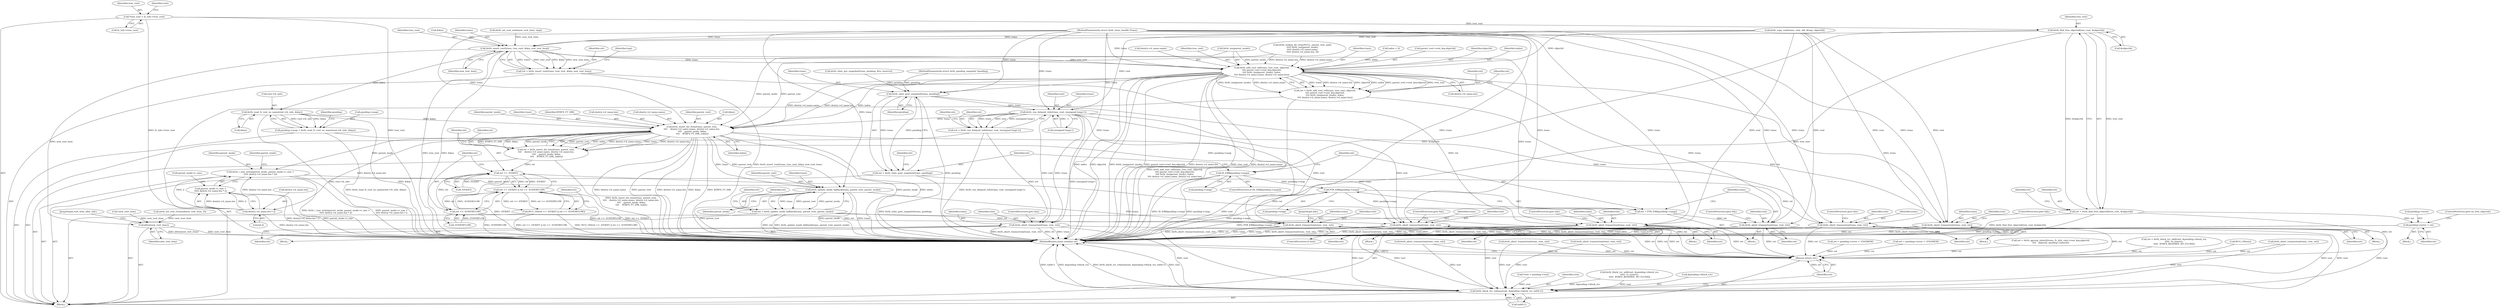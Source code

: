 digraph "0_linux_9c52057c698fb96f8f07e7a4bcf4801a092bda89_2@API" {
"1000192" [label="(Call,btrfs_find_free_objectid(tree_root, &objectid))"];
"1000118" [label="(Call,*tree_root = fs_info->tree_root)"];
"1000190" [label="(Call,ret = btrfs_find_free_objectid(tree_root, &objectid))"];
"1000199" [label="(Call,pending->error = ret)"];
"1000779" [label="(Return,return ret;)"];
"1000567" [label="(Call,btrfs_insert_root(trans, tree_root, &key, new_root_item))"];
"1000565" [label="(Call,ret = btrfs_insert_root(trans, tree_root, &key, new_root_item))"];
"1000580" [label="(Call,btrfs_abort_transaction(trans, root, ret))"];
"1000769" [label="(Call,btrfs_block_rsv_release(root, &pending->block_rsv, (u64)-1))"];
"1000587" [label="(Call,btrfs_add_root_ref(trans, tree_root, objectid,\n\t\t\t\t parent_root->root_key.objectid,\n\t\t\t\t btrfs_ino(parent_inode), index,\n\t\t\t\t dentry->d_name.name, dentry->d_name.len))"];
"1000585" [label="(Call,ret = btrfs_add_root_ref(trans, tree_root, objectid,\n\t\t\t\t parent_root->root_key.objectid,\n\t\t\t\t btrfs_ino(parent_inode), index,\n\t\t\t\t dentry->d_name.name, dentry->d_name.len))"];
"1000612" [label="(Call,btrfs_abort_transaction(trans, root, ret))"];
"1000647" [label="(Call,btrfs_abort_transaction(trans, root, ret))"];
"1000654" [label="(Call,btrfs_reloc_post_snapshot(trans, pending))"];
"1000652" [label="(Call,ret = btrfs_reloc_post_snapshot(trans, pending))"];
"1000660" [label="(Call,btrfs_abort_transaction(trans, root, ret))"];
"1000667" [label="(Call,btrfs_run_delayed_refs(trans, root, (unsigned long)-1))"];
"1000665" [label="(Call,ret = btrfs_run_delayed_refs(trans, root, (unsigned long)-1))"];
"1000677" [label="(Call,btrfs_abort_transaction(trans, root, ret))"];
"1000684" [label="(Call,btrfs_insert_dir_item(trans, parent_root,\n\t\t\t\t    dentry->d_name.name, dentry->d_name.len,\n \t\t\t\t    parent_inode, &key,\n \t\t\t\t    BTRFS_FT_DIR, index))"];
"1000682" [label="(Call,ret = btrfs_insert_dir_item(trans, parent_root,\n\t\t\t\t    dentry->d_name.name, dentry->d_name.len,\n \t\t\t\t    parent_inode, &key,\n \t\t\t\t    BTRFS_FT_DIR, index))"];
"1000704" [label="(Call,ret == -EEXIST)"];
"1000703" [label="(Call,ret == -EEXIST || ret == -EOVERFLOW)"];
"1000702" [label="(Call,BUG_ON(ret == -EEXIST || ret == -EOVERFLOW))"];
"1000708" [label="(Call,ret == -EOVERFLOW)"];
"1000715" [label="(Call,btrfs_abort_transaction(trans, root, ret))"];
"1000720" [label="(Call,btrfs_i_size_write(parent_inode, parent_inode->i_size +\n\t\t\t\t\t dentry->d_name.len * 2))"];
"1000744" [label="(Call,btrfs_update_inode_fallback(trans, parent_root, parent_inode))"];
"1000742" [label="(Call,ret = btrfs_update_inode_fallback(trans, parent_root, parent_inode))"];
"1000750" [label="(Call,btrfs_abort_transaction(trans, root, ret))"];
"1000726" [label="(Call,dentry->d_name.len * 2)"];
"1000722" [label="(Call,parent_inode->i_size +\n\t\t\t\t\t dentry->d_name.len * 2)"];
"1000629" [label="(Call,btrfs_read_fs_root_no_name(root->fs_info, &key))"];
"1000625" [label="(Call,pending->snap = btrfs_read_fs_root_no_name(root->fs_info, &key))"];
"1000636" [label="(Call,IS_ERR(pending->snap))"];
"1000643" [label="(Call,PTR_ERR(pending->snap))"];
"1000641" [label="(Call,ret = PTR_ERR(pending->snap))"];
"1000763" [label="(Call,kfree(new_root_item))"];
"1000204" [label="(ControlStructure,goto no_free_objectid;)"];
"1000124" [label="(Call,*root = pending->root)"];
"1000629" [label="(Call,btrfs_read_fs_root_no_name(root->fs_info, &key))"];
"1000748" [label="(ControlStructure,if (ret))"];
"1000660" [label="(Call,btrfs_abort_transaction(trans, root, ret))"];
"1000668" [label="(Identifier,trans)"];
"1000651" [label="(ControlStructure,goto fail;)"];
"1000544" [label="(Call,btrfs_abort_transaction(trans, root, ret))"];
"1000722" [label="(Call,parent_inode->i_size +\n\t\t\t\t\t dentry->d_name.len * 2)"];
"1000744" [label="(Call,btrfs_update_inode_fallback(trans, parent_root, parent_inode))"];
"1000745" [label="(Identifier,trans)"];
"1000118" [label="(Call,*tree_root = fs_info->tree_root)"];
"1000706" [label="(Call,-EEXIST)"];
"1000727" [label="(Call,dentry->d_name.len)"];
"1000203" [label="(Identifier,ret)"];
"1000685" [label="(Identifier,trans)"];
"1000780" [label="(Identifier,ret)"];
"1000663" [label="(Identifier,ret)"];
"1000642" [label="(Identifier,ret)"];
"1000754" [label="(JumpTarget,fail:)"];
"1000567" [label="(Call,btrfs_insert_root(trans, tree_root, &key, new_root_item))"];
"1000630" [label="(Call,root->fs_info)"];
"1000604" [label="(Call,dentry->d_name.len)"];
"1000704" [label="(Call,ret == -EEXIST)"];
"1000615" [label="(Identifier,ret)"];
"1000710" [label="(Call,-EOVERFLOW)"];
"1000675" [label="(Identifier,ret)"];
"1000676" [label="(Block,)"];
"1000747" [label="(Identifier,parent_inode)"];
"1000497" [label="(Call,btrfs_set_root_rtransid(new_root_item, 0))"];
"1000612" [label="(Call,btrfs_abort_transaction(trans, root, ret))"];
"1000664" [label="(ControlStructure,goto fail;)"];
"1000683" [label="(Identifier,ret)"];
"1000181" [label="(Call,ret = pending->error = -ENOMEM)"];
"1000743" [label="(Identifier,ret)"];
"1000199" [label="(Call,pending->error = ret)"];
"1000751" [label="(Identifier,trans)"];
"1000662" [label="(Identifier,root)"];
"1000700" [label="(Identifier,BTRFS_FT_DIR)"];
"1000570" [label="(Call,&key)"];
"1000752" [label="(Identifier,root)"];
"1000596" [label="(Call,btrfs_ino(parent_inode))"];
"1000679" [label="(Identifier,root)"];
"1000732" [label="(Literal,2)"];
"1000681" [label="(ControlStructure,goto fail;)"];
"1000194" [label="(Call,&objectid)"];
"1000649" [label="(Identifier,root)"];
"1000669" [label="(Identifier,root)"];
"1000769" [label="(Call,btrfs_block_rsv_release(root, &pending->block_rsv, (u64)-1))"];
"1000682" [label="(Call,ret = btrfs_insert_dir_item(trans, parent_root,\n\t\t\t\t    dentry->d_name.name, dentry->d_name.len,\n \t\t\t\t    parent_inode, &key,\n \t\t\t\t    BTRFS_FT_DIR, index))"];
"1000678" [label="(Identifier,trans)"];
"1000770" [label="(Identifier,root)"];
"1000568" [label="(Identifier,trans)"];
"1000565" [label="(Call,ret = btrfs_insert_root(trans, tree_root, &key, new_root_item))"];
"1000625" [label="(Call,pending->snap = btrfs_read_fs_root_no_name(root->fs_info, &key))"];
"1000726" [label="(Call,dentry->d_name.len * 2)"];
"1000119" [label="(Identifier,tree_root)"];
"1000191" [label="(Identifier,ret)"];
"1000120" [label="(Call,fs_info->tree_root)"];
"1000198" [label="(Block,)"];
"1000677" [label="(Call,btrfs_abort_transaction(trans, root, ret))"];
"1000217" [label="(Call,btrfs_block_rsv_add(root, &pending->block_rsv,\n\t\t\t\t\t  to_reserve,\n\t\t\t\t\t  BTRFS_RESERVE_NO_FLUSH))"];
"1000659" [label="(Block,)"];
"1000588" [label="(Identifier,trans)"];
"1000715" [label="(Call,btrfs_abort_transaction(trans, root, ret))"];
"1000555" [label="(Call,btrfs_set_root_node(new_root_item, tmp))"];
"1000692" [label="(Call,dentry->d_name.len)"];
"1000764" [label="(Identifier,new_root_item)"];
"1000579" [label="(Block,)"];
"1000721" [label="(Identifier,parent_inode)"];
"1000742" [label="(Call,ret = btrfs_update_inode_fallback(trans, parent_root, parent_inode))"];
"1000148" [label="(Call,index = 0)"];
"1000530" [label="(Call,btrfs_copy_root(trans, root, old, &tmp, objectid))"];
"1000635" [label="(ControlStructure,if (IS_ERR(pending->snap)))"];
"1000656" [label="(Identifier,pending)"];
"1000713" [label="(Identifier,ret)"];
"1000779" [label="(Return,return ret;)"];
"1000586" [label="(Identifier,ret)"];
"1000643" [label="(Call,PTR_ERR(pending->snap))"];
"1000582" [label="(Identifier,root)"];
"1000655" [label="(Identifier,trans)"];
"1000705" [label="(Identifier,ret)"];
"1000190" [label="(Call,ret = btrfs_find_free_objectid(tree_root, &objectid))"];
"1000161" [label="(Call,ret = pending->error = -ENOMEM)"];
"1000718" [label="(Identifier,ret)"];
"1000613" [label="(Identifier,trans)"];
"1000114" [label="(Block,)"];
"1000636" [label="(Call,IS_ERR(pending->snap))"];
"1000709" [label="(Identifier,ret)"];
"1000585" [label="(Call,ret = btrfs_add_root_ref(trans, tree_root, objectid,\n\t\t\t\t parent_root->root_key.objectid,\n\t\t\t\t btrfs_ino(parent_inode), index,\n\t\t\t\t dentry->d_name.name, dentry->d_name.len))"];
"1000719" [label="(ControlStructure,goto fail;)"];
"1000626" [label="(Call,pending->snap)"];
"1000641" [label="(Call,ret = PTR_ERR(pending->snap))"];
"1000200" [label="(Call,pending->error)"];
"1000750" [label="(Call,btrfs_abort_transaction(trans, root, ret))"];
"1000583" [label="(Identifier,ret)"];
"1000569" [label="(Identifier,tree_root)"];
"1000638" [label="(Identifier,pending)"];
"1000521" [label="(Call,btrfs_abort_transaction(trans, root, ret))"];
"1000647" [label="(Call,btrfs_abort_transaction(trans, root, ret))"];
"1000746" [label="(Identifier,parent_root)"];
"1000644" [label="(Call,pending->snap)"];
"1000765" [label="(JumpTarget,root_item_alloc_fail:)"];
"1000234" [label="(Call,ret = btrfs_qgroup_inherit(trans, fs_info, root->root_key.objectid,\n\t\t\t\t   objectid, pending->inherit))"];
"1000771" [label="(Call,&pending->block_rsv)"];
"1000197" [label="(Identifier,ret)"];
"1000687" [label="(Call,dentry->d_name.name)"];
"1000587" [label="(Call,btrfs_add_root_ref(trans, tree_root, objectid,\n\t\t\t\t parent_root->root_key.objectid,\n\t\t\t\t btrfs_ino(parent_inode), index,\n\t\t\t\t dentry->d_name.name, dentry->d_name.len))"];
"1000666" [label="(Identifier,ret)"];
"1000363" [label="(Call,btrfs_abort_transaction(trans, root, ret))"];
"1000658" [label="(Identifier,ret)"];
"1000614" [label="(Identifier,root)"];
"1000650" [label="(Identifier,ret)"];
"1000654" [label="(Call,btrfs_reloc_post_snapshot(trans, pending))"];
"1000667" [label="(Call,btrfs_run_delayed_refs(trans, root, (unsigned long)-1))"];
"1000661" [label="(Identifier,trans)"];
"1000665" [label="(Call,ret = btrfs_run_delayed_refs(trans, root, (unsigned long)-1))"];
"1000574" [label="(Identifier,tmp)"];
"1000633" [label="(Call,&key)"];
"1000572" [label="(Identifier,new_root_item)"];
"1000193" [label="(Identifier,tree_root)"];
"1000591" [label="(Call,parent_root->root_key.objectid)"];
"1000590" [label="(Identifier,objectid)"];
"1000684" [label="(Call,btrfs_insert_dir_item(trans, parent_root,\n\t\t\t\t    dentry->d_name.name, dentry->d_name.len,\n \t\t\t\t    parent_inode, &key,\n \t\t\t\t    BTRFS_FT_DIR, index))"];
"1000753" [label="(Identifier,ret)"];
"1000580" [label="(Call,btrfs_abort_transaction(trans, root, ret))"];
"1000610" [label="(Identifier,ret)"];
"1000192" [label="(Call,btrfs_find_free_objectid(tree_root, &objectid))"];
"1000378" [label="(Call,btrfs_abort_transaction(trans, root, ret))"];
"1000653" [label="(Identifier,ret)"];
"1000598" [label="(Identifier,index)"];
"1000599" [label="(Call,dentry->d_name.name)"];
"1000321" [label="(Call,btrfs_lookup_dir_item(NULL, parent_root, path,\n\t\t\t\t\t btrfs_ino(parent_inode),\n\t\t\t\t\t dentry->d_name.name,\n\t\t\t\t\t dentry->d_name.len, 0))"];
"1000670" [label="(Call,(unsigned long)-1)"];
"1000589" [label="(Identifier,tree_root)"];
"1000703" [label="(Call,ret == -EEXIST || ret == -EOVERFLOW)"];
"1000584" [label="(ControlStructure,goto fail;)"];
"1000581" [label="(Identifier,trans)"];
"1000714" [label="(Block,)"];
"1000125" [label="(Identifier,root)"];
"1000648" [label="(Identifier,trans)"];
"1000708" [label="(Call,ret == -EOVERFLOW)"];
"1000723" [label="(Call,parent_inode->i_size)"];
"1000640" [label="(Block,)"];
"1000686" [label="(Identifier,parent_root)"];
"1000178" [label="(Call,!new_root_item)"];
"1000205" [label="(Call,btrfs_reloc_pre_snapshot(trans, pending, &to_reserve))"];
"1000680" [label="(Identifier,ret)"];
"1000566" [label="(Identifier,ret)"];
"1000735" [label="(Identifier,parent_inode)"];
"1000611" [label="(Block,)"];
"1000781" [label="(MethodReturn,static noinline int)"];
"1000775" [label="(Call,(u64)-1)"];
"1000716" [label="(Identifier,trans)"];
"1000717" [label="(Identifier,root)"];
"1000111" [label="(MethodParameterIn,struct btrfs_trans_handle *trans)"];
"1000616" [label="(ControlStructure,goto fail;)"];
"1000749" [label="(Identifier,ret)"];
"1000215" [label="(Call,ret = btrfs_block_rsv_add(root, &pending->block_rsv,\n\t\t\t\t\t  to_reserve,\n\t\t\t\t\t  BTRFS_RESERVE_NO_FLUSH))"];
"1000763" [label="(Call,kfree(new_root_item))"];
"1000698" [label="(Call,&key)"];
"1000113" [label="(MethodParameterIn,struct btrfs_pending_snapshot *pending)"];
"1000701" [label="(Identifier,index)"];
"1000702" [label="(Call,BUG_ON(ret == -EEXIST || ret == -EOVERFLOW))"];
"1000720" [label="(Call,btrfs_i_size_write(parent_inode, parent_inode->i_size +\n\t\t\t\t\t dentry->d_name.len * 2))"];
"1000317" [label="(Call,BUG_ON(ret))"];
"1000637" [label="(Call,pending->snap)"];
"1000697" [label="(Identifier,parent_inode)"];
"1000652" [label="(Call,ret = btrfs_reloc_post_snapshot(trans, pending))"];
"1000192" -> "1000190"  [label="AST: "];
"1000192" -> "1000194"  [label="CFG: "];
"1000193" -> "1000192"  [label="AST: "];
"1000194" -> "1000192"  [label="AST: "];
"1000190" -> "1000192"  [label="CFG: "];
"1000192" -> "1000781"  [label="DDG: &objectid"];
"1000192" -> "1000781"  [label="DDG: tree_root"];
"1000192" -> "1000190"  [label="DDG: tree_root"];
"1000192" -> "1000190"  [label="DDG: &objectid"];
"1000118" -> "1000192"  [label="DDG: tree_root"];
"1000192" -> "1000567"  [label="DDG: tree_root"];
"1000118" -> "1000114"  [label="AST: "];
"1000118" -> "1000120"  [label="CFG: "];
"1000119" -> "1000118"  [label="AST: "];
"1000120" -> "1000118"  [label="AST: "];
"1000125" -> "1000118"  [label="CFG: "];
"1000118" -> "1000781"  [label="DDG: fs_info->tree_root"];
"1000118" -> "1000781"  [label="DDG: tree_root"];
"1000190" -> "1000114"  [label="AST: "];
"1000191" -> "1000190"  [label="AST: "];
"1000197" -> "1000190"  [label="CFG: "];
"1000190" -> "1000781"  [label="DDG: btrfs_find_free_objectid(tree_root, &objectid)"];
"1000190" -> "1000199"  [label="DDG: ret"];
"1000190" -> "1000779"  [label="DDG: ret"];
"1000199" -> "1000198"  [label="AST: "];
"1000199" -> "1000203"  [label="CFG: "];
"1000200" -> "1000199"  [label="AST: "];
"1000203" -> "1000199"  [label="AST: "];
"1000204" -> "1000199"  [label="CFG: "];
"1000199" -> "1000781"  [label="DDG: pending->error"];
"1000199" -> "1000781"  [label="DDG: ret"];
"1000779" -> "1000114"  [label="AST: "];
"1000779" -> "1000780"  [label="CFG: "];
"1000780" -> "1000779"  [label="AST: "];
"1000781" -> "1000779"  [label="CFG: "];
"1000779" -> "1000781"  [label="DDG: <RET>"];
"1000780" -> "1000779"  [label="DDG: ret"];
"1000181" -> "1000779"  [label="DDG: ret"];
"1000647" -> "1000779"  [label="DDG: ret"];
"1000660" -> "1000779"  [label="DDG: ret"];
"1000521" -> "1000779"  [label="DDG: ret"];
"1000317" -> "1000779"  [label="DDG: ret"];
"1000750" -> "1000779"  [label="DDG: ret"];
"1000612" -> "1000779"  [label="DDG: ret"];
"1000161" -> "1000779"  [label="DDG: ret"];
"1000378" -> "1000779"  [label="DDG: ret"];
"1000677" -> "1000779"  [label="DDG: ret"];
"1000580" -> "1000779"  [label="DDG: ret"];
"1000363" -> "1000779"  [label="DDG: ret"];
"1000742" -> "1000779"  [label="DDG: ret"];
"1000715" -> "1000779"  [label="DDG: ret"];
"1000544" -> "1000779"  [label="DDG: ret"];
"1000215" -> "1000779"  [label="DDG: ret"];
"1000234" -> "1000779"  [label="DDG: ret"];
"1000567" -> "1000565"  [label="AST: "];
"1000567" -> "1000572"  [label="CFG: "];
"1000568" -> "1000567"  [label="AST: "];
"1000569" -> "1000567"  [label="AST: "];
"1000570" -> "1000567"  [label="AST: "];
"1000572" -> "1000567"  [label="AST: "];
"1000565" -> "1000567"  [label="CFG: "];
"1000567" -> "1000781"  [label="DDG: tree_root"];
"1000567" -> "1000781"  [label="DDG: &key"];
"1000567" -> "1000565"  [label="DDG: trans"];
"1000567" -> "1000565"  [label="DDG: tree_root"];
"1000567" -> "1000565"  [label="DDG: &key"];
"1000567" -> "1000565"  [label="DDG: new_root_item"];
"1000530" -> "1000567"  [label="DDG: trans"];
"1000111" -> "1000567"  [label="DDG: trans"];
"1000555" -> "1000567"  [label="DDG: new_root_item"];
"1000567" -> "1000580"  [label="DDG: trans"];
"1000567" -> "1000587"  [label="DDG: trans"];
"1000567" -> "1000587"  [label="DDG: tree_root"];
"1000567" -> "1000629"  [label="DDG: &key"];
"1000567" -> "1000763"  [label="DDG: new_root_item"];
"1000565" -> "1000114"  [label="AST: "];
"1000566" -> "1000565"  [label="AST: "];
"1000574" -> "1000565"  [label="CFG: "];
"1000565" -> "1000781"  [label="DDG: btrfs_insert_root(trans, tree_root, &key, new_root_item)"];
"1000565" -> "1000580"  [label="DDG: ret"];
"1000580" -> "1000579"  [label="AST: "];
"1000580" -> "1000583"  [label="CFG: "];
"1000581" -> "1000580"  [label="AST: "];
"1000582" -> "1000580"  [label="AST: "];
"1000583" -> "1000580"  [label="AST: "];
"1000584" -> "1000580"  [label="CFG: "];
"1000580" -> "1000781"  [label="DDG: btrfs_abort_transaction(trans, root, ret)"];
"1000580" -> "1000781"  [label="DDG: ret"];
"1000580" -> "1000781"  [label="DDG: trans"];
"1000111" -> "1000580"  [label="DDG: trans"];
"1000530" -> "1000580"  [label="DDG: root"];
"1000580" -> "1000769"  [label="DDG: root"];
"1000769" -> "1000114"  [label="AST: "];
"1000769" -> "1000775"  [label="CFG: "];
"1000770" -> "1000769"  [label="AST: "];
"1000771" -> "1000769"  [label="AST: "];
"1000775" -> "1000769"  [label="AST: "];
"1000780" -> "1000769"  [label="CFG: "];
"1000769" -> "1000781"  [label="DDG: btrfs_block_rsv_release(root, &pending->block_rsv, (u64)-1)"];
"1000769" -> "1000781"  [label="DDG: root"];
"1000769" -> "1000781"  [label="DDG: (u64)-1"];
"1000769" -> "1000781"  [label="DDG: &pending->block_rsv"];
"1000124" -> "1000769"  [label="DDG: root"];
"1000677" -> "1000769"  [label="DDG: root"];
"1000660" -> "1000769"  [label="DDG: root"];
"1000544" -> "1000769"  [label="DDG: root"];
"1000715" -> "1000769"  [label="DDG: root"];
"1000378" -> "1000769"  [label="DDG: root"];
"1000217" -> "1000769"  [label="DDG: root"];
"1000217" -> "1000769"  [label="DDG: &pending->block_rsv"];
"1000521" -> "1000769"  [label="DDG: root"];
"1000667" -> "1000769"  [label="DDG: root"];
"1000612" -> "1000769"  [label="DDG: root"];
"1000363" -> "1000769"  [label="DDG: root"];
"1000647" -> "1000769"  [label="DDG: root"];
"1000750" -> "1000769"  [label="DDG: root"];
"1000775" -> "1000769"  [label="DDG: -1"];
"1000587" -> "1000585"  [label="AST: "];
"1000587" -> "1000604"  [label="CFG: "];
"1000588" -> "1000587"  [label="AST: "];
"1000589" -> "1000587"  [label="AST: "];
"1000590" -> "1000587"  [label="AST: "];
"1000591" -> "1000587"  [label="AST: "];
"1000596" -> "1000587"  [label="AST: "];
"1000598" -> "1000587"  [label="AST: "];
"1000599" -> "1000587"  [label="AST: "];
"1000604" -> "1000587"  [label="AST: "];
"1000585" -> "1000587"  [label="CFG: "];
"1000587" -> "1000781"  [label="DDG: tree_root"];
"1000587" -> "1000781"  [label="DDG: dentry->d_name.name"];
"1000587" -> "1000781"  [label="DDG: index"];
"1000587" -> "1000781"  [label="DDG: objectid"];
"1000587" -> "1000781"  [label="DDG: btrfs_ino(parent_inode)"];
"1000587" -> "1000781"  [label="DDG: parent_root->root_key.objectid"];
"1000587" -> "1000781"  [label="DDG: dentry->d_name.len"];
"1000587" -> "1000585"  [label="DDG: trans"];
"1000587" -> "1000585"  [label="DDG: dentry->d_name.len"];
"1000587" -> "1000585"  [label="DDG: objectid"];
"1000587" -> "1000585"  [label="DDG: index"];
"1000587" -> "1000585"  [label="DDG: parent_root->root_key.objectid"];
"1000587" -> "1000585"  [label="DDG: tree_root"];
"1000587" -> "1000585"  [label="DDG: btrfs_ino(parent_inode)"];
"1000587" -> "1000585"  [label="DDG: dentry->d_name.name"];
"1000111" -> "1000587"  [label="DDG: trans"];
"1000530" -> "1000587"  [label="DDG: objectid"];
"1000596" -> "1000587"  [label="DDG: parent_inode"];
"1000148" -> "1000587"  [label="DDG: index"];
"1000321" -> "1000587"  [label="DDG: dentry->d_name.name"];
"1000321" -> "1000587"  [label="DDG: dentry->d_name.len"];
"1000587" -> "1000612"  [label="DDG: trans"];
"1000587" -> "1000647"  [label="DDG: trans"];
"1000587" -> "1000654"  [label="DDG: trans"];
"1000587" -> "1000684"  [label="DDG: dentry->d_name.name"];
"1000587" -> "1000684"  [label="DDG: dentry->d_name.len"];
"1000587" -> "1000684"  [label="DDG: index"];
"1000585" -> "1000114"  [label="AST: "];
"1000586" -> "1000585"  [label="AST: "];
"1000610" -> "1000585"  [label="CFG: "];
"1000585" -> "1000781"  [label="DDG: btrfs_add_root_ref(trans, tree_root, objectid,\n\t\t\t\t parent_root->root_key.objectid,\n\t\t\t\t btrfs_ino(parent_inode), index,\n\t\t\t\t dentry->d_name.name, dentry->d_name.len)"];
"1000585" -> "1000612"  [label="DDG: ret"];
"1000612" -> "1000611"  [label="AST: "];
"1000612" -> "1000615"  [label="CFG: "];
"1000613" -> "1000612"  [label="AST: "];
"1000614" -> "1000612"  [label="AST: "];
"1000615" -> "1000612"  [label="AST: "];
"1000616" -> "1000612"  [label="CFG: "];
"1000612" -> "1000781"  [label="DDG: trans"];
"1000612" -> "1000781"  [label="DDG: ret"];
"1000612" -> "1000781"  [label="DDG: btrfs_abort_transaction(trans, root, ret)"];
"1000111" -> "1000612"  [label="DDG: trans"];
"1000530" -> "1000612"  [label="DDG: root"];
"1000647" -> "1000640"  [label="AST: "];
"1000647" -> "1000650"  [label="CFG: "];
"1000648" -> "1000647"  [label="AST: "];
"1000649" -> "1000647"  [label="AST: "];
"1000650" -> "1000647"  [label="AST: "];
"1000651" -> "1000647"  [label="CFG: "];
"1000647" -> "1000781"  [label="DDG: ret"];
"1000647" -> "1000781"  [label="DDG: btrfs_abort_transaction(trans, root, ret)"];
"1000647" -> "1000781"  [label="DDG: trans"];
"1000111" -> "1000647"  [label="DDG: trans"];
"1000530" -> "1000647"  [label="DDG: root"];
"1000641" -> "1000647"  [label="DDG: ret"];
"1000654" -> "1000652"  [label="AST: "];
"1000654" -> "1000656"  [label="CFG: "];
"1000655" -> "1000654"  [label="AST: "];
"1000656" -> "1000654"  [label="AST: "];
"1000652" -> "1000654"  [label="CFG: "];
"1000654" -> "1000781"  [label="DDG: pending"];
"1000654" -> "1000652"  [label="DDG: trans"];
"1000654" -> "1000652"  [label="DDG: pending"];
"1000111" -> "1000654"  [label="DDG: trans"];
"1000205" -> "1000654"  [label="DDG: pending"];
"1000113" -> "1000654"  [label="DDG: pending"];
"1000654" -> "1000660"  [label="DDG: trans"];
"1000654" -> "1000667"  [label="DDG: trans"];
"1000652" -> "1000114"  [label="AST: "];
"1000653" -> "1000652"  [label="AST: "];
"1000658" -> "1000652"  [label="CFG: "];
"1000652" -> "1000781"  [label="DDG: btrfs_reloc_post_snapshot(trans, pending)"];
"1000652" -> "1000660"  [label="DDG: ret"];
"1000660" -> "1000659"  [label="AST: "];
"1000660" -> "1000663"  [label="CFG: "];
"1000661" -> "1000660"  [label="AST: "];
"1000662" -> "1000660"  [label="AST: "];
"1000663" -> "1000660"  [label="AST: "];
"1000664" -> "1000660"  [label="CFG: "];
"1000660" -> "1000781"  [label="DDG: ret"];
"1000660" -> "1000781"  [label="DDG: btrfs_abort_transaction(trans, root, ret)"];
"1000660" -> "1000781"  [label="DDG: trans"];
"1000111" -> "1000660"  [label="DDG: trans"];
"1000530" -> "1000660"  [label="DDG: root"];
"1000667" -> "1000665"  [label="AST: "];
"1000667" -> "1000670"  [label="CFG: "];
"1000668" -> "1000667"  [label="AST: "];
"1000669" -> "1000667"  [label="AST: "];
"1000670" -> "1000667"  [label="AST: "];
"1000665" -> "1000667"  [label="CFG: "];
"1000667" -> "1000781"  [label="DDG: (unsigned long)-1"];
"1000667" -> "1000665"  [label="DDG: trans"];
"1000667" -> "1000665"  [label="DDG: root"];
"1000667" -> "1000665"  [label="DDG: (unsigned long)-1"];
"1000111" -> "1000667"  [label="DDG: trans"];
"1000530" -> "1000667"  [label="DDG: root"];
"1000670" -> "1000667"  [label="DDG: -1"];
"1000667" -> "1000677"  [label="DDG: trans"];
"1000667" -> "1000677"  [label="DDG: root"];
"1000667" -> "1000684"  [label="DDG: trans"];
"1000667" -> "1000715"  [label="DDG: root"];
"1000667" -> "1000750"  [label="DDG: root"];
"1000665" -> "1000114"  [label="AST: "];
"1000666" -> "1000665"  [label="AST: "];
"1000675" -> "1000665"  [label="CFG: "];
"1000665" -> "1000781"  [label="DDG: btrfs_run_delayed_refs(trans, root, (unsigned long)-1)"];
"1000665" -> "1000677"  [label="DDG: ret"];
"1000677" -> "1000676"  [label="AST: "];
"1000677" -> "1000680"  [label="CFG: "];
"1000678" -> "1000677"  [label="AST: "];
"1000679" -> "1000677"  [label="AST: "];
"1000680" -> "1000677"  [label="AST: "];
"1000681" -> "1000677"  [label="CFG: "];
"1000677" -> "1000781"  [label="DDG: trans"];
"1000677" -> "1000781"  [label="DDG: btrfs_abort_transaction(trans, root, ret)"];
"1000677" -> "1000781"  [label="DDG: ret"];
"1000111" -> "1000677"  [label="DDG: trans"];
"1000684" -> "1000682"  [label="AST: "];
"1000684" -> "1000701"  [label="CFG: "];
"1000685" -> "1000684"  [label="AST: "];
"1000686" -> "1000684"  [label="AST: "];
"1000687" -> "1000684"  [label="AST: "];
"1000692" -> "1000684"  [label="AST: "];
"1000697" -> "1000684"  [label="AST: "];
"1000698" -> "1000684"  [label="AST: "];
"1000700" -> "1000684"  [label="AST: "];
"1000701" -> "1000684"  [label="AST: "];
"1000682" -> "1000684"  [label="CFG: "];
"1000684" -> "1000781"  [label="DDG: BTRFS_FT_DIR"];
"1000684" -> "1000781"  [label="DDG: parent_inode"];
"1000684" -> "1000781"  [label="DDG: index"];
"1000684" -> "1000781"  [label="DDG: dentry->d_name.name"];
"1000684" -> "1000781"  [label="DDG: parent_root"];
"1000684" -> "1000781"  [label="DDG: dentry->d_name.len"];
"1000684" -> "1000781"  [label="DDG: &key"];
"1000684" -> "1000682"  [label="DDG: parent_root"];
"1000684" -> "1000682"  [label="DDG: index"];
"1000684" -> "1000682"  [label="DDG: dentry->d_name.name"];
"1000684" -> "1000682"  [label="DDG: trans"];
"1000684" -> "1000682"  [label="DDG: dentry->d_name.len"];
"1000684" -> "1000682"  [label="DDG: BTRFS_FT_DIR"];
"1000684" -> "1000682"  [label="DDG: &key"];
"1000684" -> "1000682"  [label="DDG: parent_inode"];
"1000111" -> "1000684"  [label="DDG: trans"];
"1000321" -> "1000684"  [label="DDG: parent_root"];
"1000596" -> "1000684"  [label="DDG: parent_inode"];
"1000629" -> "1000684"  [label="DDG: &key"];
"1000684" -> "1000715"  [label="DDG: trans"];
"1000684" -> "1000720"  [label="DDG: parent_inode"];
"1000684" -> "1000726"  [label="DDG: dentry->d_name.len"];
"1000684" -> "1000744"  [label="DDG: trans"];
"1000684" -> "1000744"  [label="DDG: parent_root"];
"1000682" -> "1000114"  [label="AST: "];
"1000683" -> "1000682"  [label="AST: "];
"1000705" -> "1000682"  [label="CFG: "];
"1000682" -> "1000781"  [label="DDG: btrfs_insert_dir_item(trans, parent_root,\n\t\t\t\t    dentry->d_name.name, dentry->d_name.len,\n \t\t\t\t    parent_inode, &key,\n \t\t\t\t    BTRFS_FT_DIR, index)"];
"1000682" -> "1000704"  [label="DDG: ret"];
"1000704" -> "1000703"  [label="AST: "];
"1000704" -> "1000706"  [label="CFG: "];
"1000705" -> "1000704"  [label="AST: "];
"1000706" -> "1000704"  [label="AST: "];
"1000709" -> "1000704"  [label="CFG: "];
"1000703" -> "1000704"  [label="CFG: "];
"1000704" -> "1000781"  [label="DDG: -EEXIST"];
"1000704" -> "1000703"  [label="DDG: ret"];
"1000704" -> "1000703"  [label="DDG: -EEXIST"];
"1000706" -> "1000704"  [label="DDG: EEXIST"];
"1000704" -> "1000708"  [label="DDG: ret"];
"1000704" -> "1000715"  [label="DDG: ret"];
"1000703" -> "1000702"  [label="AST: "];
"1000703" -> "1000708"  [label="CFG: "];
"1000708" -> "1000703"  [label="AST: "];
"1000702" -> "1000703"  [label="CFG: "];
"1000703" -> "1000781"  [label="DDG: ret == -EOVERFLOW"];
"1000703" -> "1000781"  [label="DDG: ret == -EEXIST"];
"1000703" -> "1000702"  [label="DDG: ret == -EEXIST"];
"1000703" -> "1000702"  [label="DDG: ret == -EOVERFLOW"];
"1000708" -> "1000703"  [label="DDG: ret"];
"1000708" -> "1000703"  [label="DDG: -EOVERFLOW"];
"1000702" -> "1000114"  [label="AST: "];
"1000713" -> "1000702"  [label="CFG: "];
"1000702" -> "1000781"  [label="DDG: BUG_ON(ret == -EEXIST || ret == -EOVERFLOW)"];
"1000702" -> "1000781"  [label="DDG: ret == -EEXIST || ret == -EOVERFLOW"];
"1000708" -> "1000710"  [label="CFG: "];
"1000709" -> "1000708"  [label="AST: "];
"1000710" -> "1000708"  [label="AST: "];
"1000708" -> "1000781"  [label="DDG: -EOVERFLOW"];
"1000710" -> "1000708"  [label="DDG: EOVERFLOW"];
"1000708" -> "1000715"  [label="DDG: ret"];
"1000715" -> "1000714"  [label="AST: "];
"1000715" -> "1000718"  [label="CFG: "];
"1000716" -> "1000715"  [label="AST: "];
"1000717" -> "1000715"  [label="AST: "];
"1000718" -> "1000715"  [label="AST: "];
"1000719" -> "1000715"  [label="CFG: "];
"1000715" -> "1000781"  [label="DDG: trans"];
"1000715" -> "1000781"  [label="DDG: btrfs_abort_transaction(trans, root, ret)"];
"1000715" -> "1000781"  [label="DDG: ret"];
"1000111" -> "1000715"  [label="DDG: trans"];
"1000720" -> "1000114"  [label="AST: "];
"1000720" -> "1000722"  [label="CFG: "];
"1000721" -> "1000720"  [label="AST: "];
"1000722" -> "1000720"  [label="AST: "];
"1000735" -> "1000720"  [label="CFG: "];
"1000720" -> "1000781"  [label="DDG: btrfs_i_size_write(parent_inode, parent_inode->i_size +\n\t\t\t\t\t dentry->d_name.len * 2)"];
"1000720" -> "1000781"  [label="DDG: parent_inode->i_size +\n\t\t\t\t\t dentry->d_name.len * 2"];
"1000726" -> "1000720"  [label="DDG: dentry->d_name.len"];
"1000726" -> "1000720"  [label="DDG: 2"];
"1000720" -> "1000744"  [label="DDG: parent_inode"];
"1000744" -> "1000742"  [label="AST: "];
"1000744" -> "1000747"  [label="CFG: "];
"1000745" -> "1000744"  [label="AST: "];
"1000746" -> "1000744"  [label="AST: "];
"1000747" -> "1000744"  [label="AST: "];
"1000742" -> "1000744"  [label="CFG: "];
"1000744" -> "1000781"  [label="DDG: parent_inode"];
"1000744" -> "1000781"  [label="DDG: trans"];
"1000744" -> "1000781"  [label="DDG: parent_root"];
"1000744" -> "1000742"  [label="DDG: trans"];
"1000744" -> "1000742"  [label="DDG: parent_root"];
"1000744" -> "1000742"  [label="DDG: parent_inode"];
"1000111" -> "1000744"  [label="DDG: trans"];
"1000744" -> "1000750"  [label="DDG: trans"];
"1000742" -> "1000114"  [label="AST: "];
"1000743" -> "1000742"  [label="AST: "];
"1000749" -> "1000742"  [label="CFG: "];
"1000742" -> "1000781"  [label="DDG: btrfs_update_inode_fallback(trans, parent_root, parent_inode)"];
"1000742" -> "1000781"  [label="DDG: ret"];
"1000742" -> "1000750"  [label="DDG: ret"];
"1000750" -> "1000748"  [label="AST: "];
"1000750" -> "1000753"  [label="CFG: "];
"1000751" -> "1000750"  [label="AST: "];
"1000752" -> "1000750"  [label="AST: "];
"1000753" -> "1000750"  [label="AST: "];
"1000754" -> "1000750"  [label="CFG: "];
"1000750" -> "1000781"  [label="DDG: trans"];
"1000750" -> "1000781"  [label="DDG: btrfs_abort_transaction(trans, root, ret)"];
"1000750" -> "1000781"  [label="DDG: ret"];
"1000111" -> "1000750"  [label="DDG: trans"];
"1000726" -> "1000722"  [label="AST: "];
"1000726" -> "1000732"  [label="CFG: "];
"1000727" -> "1000726"  [label="AST: "];
"1000732" -> "1000726"  [label="AST: "];
"1000722" -> "1000726"  [label="CFG: "];
"1000726" -> "1000781"  [label="DDG: dentry->d_name.len"];
"1000726" -> "1000722"  [label="DDG: dentry->d_name.len"];
"1000726" -> "1000722"  [label="DDG: 2"];
"1000723" -> "1000722"  [label="AST: "];
"1000722" -> "1000781"  [label="DDG: dentry->d_name.len * 2"];
"1000722" -> "1000781"  [label="DDG: parent_inode->i_size"];
"1000629" -> "1000625"  [label="AST: "];
"1000629" -> "1000633"  [label="CFG: "];
"1000630" -> "1000629"  [label="AST: "];
"1000633" -> "1000629"  [label="AST: "];
"1000625" -> "1000629"  [label="CFG: "];
"1000629" -> "1000781"  [label="DDG: root->fs_info"];
"1000629" -> "1000781"  [label="DDG: &key"];
"1000629" -> "1000625"  [label="DDG: root->fs_info"];
"1000629" -> "1000625"  [label="DDG: &key"];
"1000625" -> "1000114"  [label="AST: "];
"1000626" -> "1000625"  [label="AST: "];
"1000638" -> "1000625"  [label="CFG: "];
"1000625" -> "1000781"  [label="DDG: btrfs_read_fs_root_no_name(root->fs_info, &key)"];
"1000625" -> "1000636"  [label="DDG: pending->snap"];
"1000636" -> "1000635"  [label="AST: "];
"1000636" -> "1000637"  [label="CFG: "];
"1000637" -> "1000636"  [label="AST: "];
"1000642" -> "1000636"  [label="CFG: "];
"1000653" -> "1000636"  [label="CFG: "];
"1000636" -> "1000781"  [label="DDG: pending->snap"];
"1000636" -> "1000781"  [label="DDG: IS_ERR(pending->snap)"];
"1000636" -> "1000643"  [label="DDG: pending->snap"];
"1000643" -> "1000641"  [label="AST: "];
"1000643" -> "1000644"  [label="CFG: "];
"1000644" -> "1000643"  [label="AST: "];
"1000641" -> "1000643"  [label="CFG: "];
"1000643" -> "1000781"  [label="DDG: pending->snap"];
"1000643" -> "1000641"  [label="DDG: pending->snap"];
"1000641" -> "1000640"  [label="AST: "];
"1000642" -> "1000641"  [label="AST: "];
"1000648" -> "1000641"  [label="CFG: "];
"1000641" -> "1000781"  [label="DDG: PTR_ERR(pending->snap)"];
"1000763" -> "1000114"  [label="AST: "];
"1000763" -> "1000764"  [label="CFG: "];
"1000764" -> "1000763"  [label="AST: "];
"1000765" -> "1000763"  [label="CFG: "];
"1000763" -> "1000781"  [label="DDG: kfree(new_root_item)"];
"1000763" -> "1000781"  [label="DDG: new_root_item"];
"1000497" -> "1000763"  [label="DDG: new_root_item"];
"1000178" -> "1000763"  [label="DDG: new_root_item"];
}
